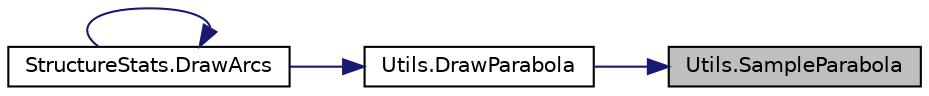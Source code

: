 digraph "Utils.SampleParabola"
{
 // INTERACTIVE_SVG=YES
 // LATEX_PDF_SIZE
  edge [fontname="Helvetica",fontsize="10",labelfontname="Helvetica",labelfontsize="10"];
  node [fontname="Helvetica",fontsize="10",shape=record];
  rankdir="RL";
  Node1 [label="Utils.SampleParabola",height=0.2,width=0.4,color="black", fillcolor="grey75", style="filled", fontcolor="black",tooltip="Get position from a parabola defined by start and end, height, and time"];
  Node1 -> Node2 [dir="back",color="midnightblue",fontsize="10",style="solid",fontname="Helvetica"];
  Node2 [label="Utils.DrawParabola",height=0.2,width=0.4,color="black", fillcolor="white", style="filled",URL="$class_utils.html#a4a7568ed069ba83cc8a304dbaadc6b20",tooltip="Draw a Parabola with Gizmos and Handles between point a to b with max height of h"];
  Node2 -> Node3 [dir="back",color="midnightblue",fontsize="10",style="solid",fontname="Helvetica"];
  Node3 [label="StructureStats.DrawArcs",height=0.2,width=0.4,color="black", fillcolor="white", style="filled",URL="$class_structure_stats.html#ac93b889aa0a95f84eb866c3743230b6f",tooltip=" "];
  Node3 -> Node3 [dir="back",color="midnightblue",fontsize="10",style="solid",fontname="Helvetica"];
}
